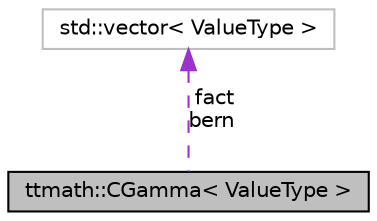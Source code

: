 digraph "ttmath::CGamma&lt; ValueType &gt;"
{
 // LATEX_PDF_SIZE
  edge [fontname="Helvetica",fontsize="10",labelfontname="Helvetica",labelfontsize="10"];
  node [fontname="Helvetica",fontsize="10",shape=record];
  Node1 [label="ttmath::CGamma\< ValueType \>",height=0.2,width=0.4,color="black", fillcolor="grey75", style="filled", fontcolor="black",tooltip=" "];
  Node2 -> Node1 [dir="back",color="darkorchid3",fontsize="10",style="dashed",label=" fact\nbern" ,fontname="Helvetica"];
  Node2 [label="std::vector\< ValueType \>",height=0.2,width=0.4,color="grey75", fillcolor="white", style="filled",tooltip=" "];
}
